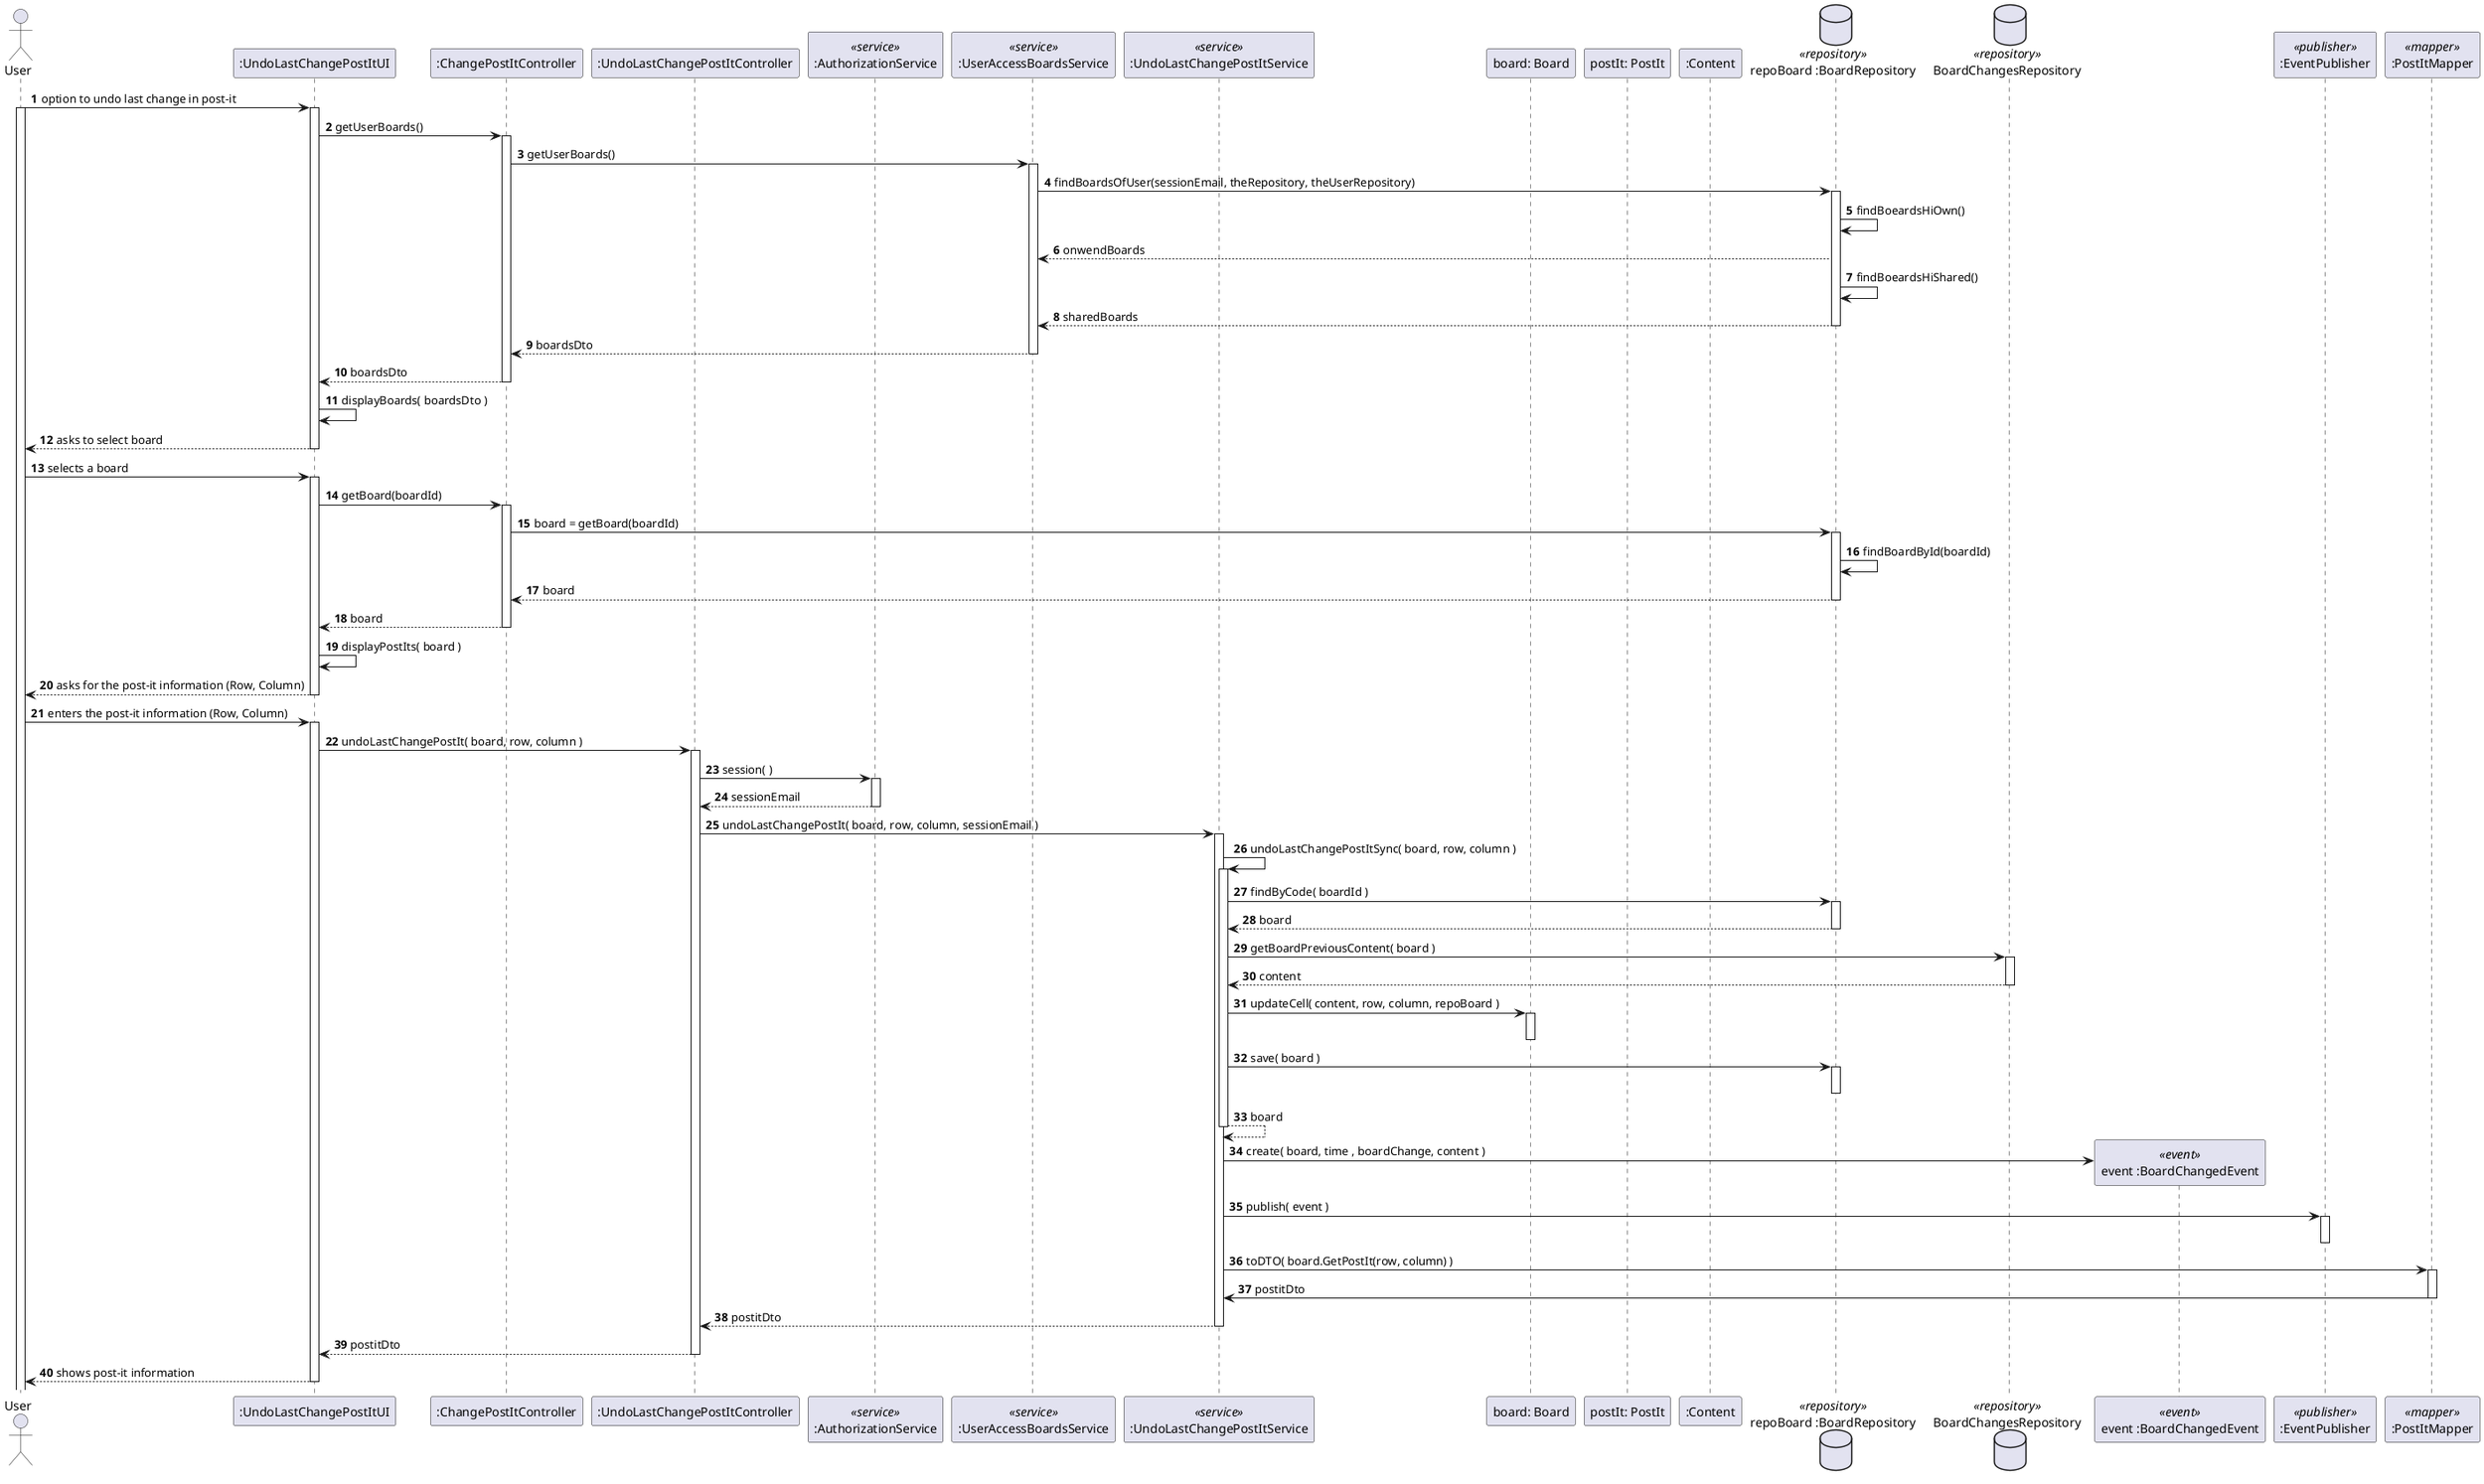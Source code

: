 @startuml
'https://plantuml.com/sequence-diagram

autonumber

Actor User as Usr

participant ":UndoLastChangePostItUI" as UI
participant ":ChangePostItController" as Con2
participant ":UndoLastChangePostItController" as Con
participant ":AuthorizationService" as AUTHZ <<service>>

participant ":UserAccessBoardsService" as UABS <<service>>
participant ":UndoLastChangePostItService" as SRV <<service>>

participant "board: Board" as SB
participant "postIt: PostIt" as PI
participant ":Content" as CNT
database "repoBoard :BoardRepository" as repo <<repository>>
database BoardChangesRepository as repo2 <<repository>>
participant "event :BoardChangedEvent" as EVENT <<event>>
participant ":EventPublisher" as EP <<publisher>>
participant ":PostItMapper" as MAP <<mapper>>




Usr -> UI : option to undo last change in post-it
activate Usr
activate UI

UI-> Con2: getUserBoards()
activate Con2


Con2 -> UABS : getUserBoards()

activate UABS
UABS -> repo : findBoardsOfUser(sessionEmail, theRepository, theUserRepository)
activate repo
repo -> repo : findBoeardsHiOwn()
repo --> UABS : onwendBoards


repo -> repo : findBoeardsHiShared()
repo --> UABS : sharedBoards
deactivate repo

UABS-->Con2: boardsDto
deactivate UABS

Con2 --> UI : boardsDto
deactivate Con2


UI -> UI :displayBoards( boardsDto )
UI--> Usr : asks to select board
deactivate UI

Usr -> UI : selects a board
activate UI

UI -> Con2: getBoard(boardId)
activate Con2
Con2 -> repo : board = getBoard(boardId)

activate repo
repo -> repo : findBoardById(boardId)
repo --> Con2 : board
deactivate repo
Con2 --> UI : board
deactivate Con2

UI -> UI : displayPostIts( board )
UI --> Usr : asks for the post-it information (Row, Column)
deactivate UI

Usr -> UI: enters the post-it information (Row, Column)
activate UI
UI -> Con: undoLastChangePostIt( board, row, column )
activate Con
Con -> AUTHZ : session( )
activate AUTHZ
AUTHZ --> Con : sessionEmail
deactivate AUTHZ

Con -> SRV: undoLastChangePostIt( board, row, column, sessionEmail )
activate SRV

SRV -> SRV : undoLastChangePostItSync( board, row, column )
activate SRV
SRV -> repo : findByCode( boardId )
activate repo
repo --> SRV : board
deactivate repo
SRV -> repo2 : getBoardPreviousContent( board )
activate repo2
repo2 --> SRV : content
deactivate repo2

SRV -> SB : updateCell( content, row, column, repoBoard )
activate SB
deactivate SB
SRV -> repo : save( board )
activate repo
deactivate repo
SRV--> SRV : board
deactivate SRV

SRV -> EVENT** : create( board, time , boardChange, content )
SRV -> EP : publish( event )
activate EP
deactivate EP

SRV -> MAP : toDTO( board.GetPostIt(row, column) )
activate MAP
MAP -> SRV : postitDto
deactivate MAP
SRV --> Con: postitDto
deactivate SRV
Con --> UI: postitDto
deactivate Con
UI --> Usr: shows post-it information
deactivate UI



@enduml
